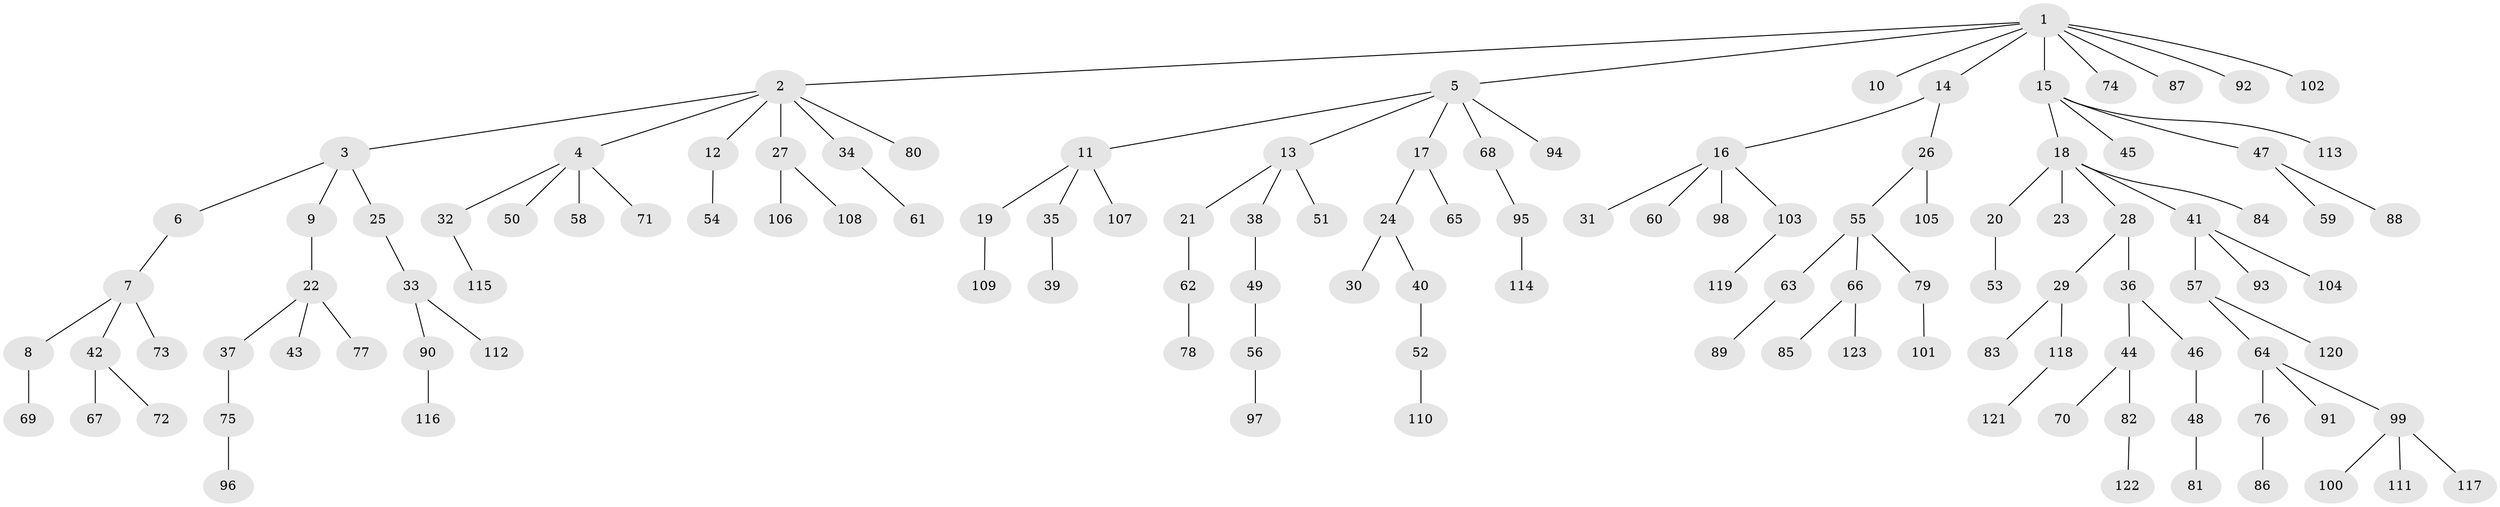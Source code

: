 // coarse degree distribution, {2: 0.2558139534883721, 4: 0.046511627906976744, 1: 0.6046511627906976, 5: 0.03488372093023256, 8: 0.011627906976744186, 11: 0.023255813953488372, 3: 0.011627906976744186, 10: 0.011627906976744186}
// Generated by graph-tools (version 1.1) at 2025/56/03/04/25 21:56:49]
// undirected, 123 vertices, 122 edges
graph export_dot {
graph [start="1"]
  node [color=gray90,style=filled];
  1;
  2;
  3;
  4;
  5;
  6;
  7;
  8;
  9;
  10;
  11;
  12;
  13;
  14;
  15;
  16;
  17;
  18;
  19;
  20;
  21;
  22;
  23;
  24;
  25;
  26;
  27;
  28;
  29;
  30;
  31;
  32;
  33;
  34;
  35;
  36;
  37;
  38;
  39;
  40;
  41;
  42;
  43;
  44;
  45;
  46;
  47;
  48;
  49;
  50;
  51;
  52;
  53;
  54;
  55;
  56;
  57;
  58;
  59;
  60;
  61;
  62;
  63;
  64;
  65;
  66;
  67;
  68;
  69;
  70;
  71;
  72;
  73;
  74;
  75;
  76;
  77;
  78;
  79;
  80;
  81;
  82;
  83;
  84;
  85;
  86;
  87;
  88;
  89;
  90;
  91;
  92;
  93;
  94;
  95;
  96;
  97;
  98;
  99;
  100;
  101;
  102;
  103;
  104;
  105;
  106;
  107;
  108;
  109;
  110;
  111;
  112;
  113;
  114;
  115;
  116;
  117;
  118;
  119;
  120;
  121;
  122;
  123;
  1 -- 2;
  1 -- 5;
  1 -- 10;
  1 -- 14;
  1 -- 15;
  1 -- 74;
  1 -- 87;
  1 -- 92;
  1 -- 102;
  2 -- 3;
  2 -- 4;
  2 -- 12;
  2 -- 27;
  2 -- 34;
  2 -- 80;
  3 -- 6;
  3 -- 9;
  3 -- 25;
  4 -- 32;
  4 -- 50;
  4 -- 58;
  4 -- 71;
  5 -- 11;
  5 -- 13;
  5 -- 17;
  5 -- 68;
  5 -- 94;
  6 -- 7;
  7 -- 8;
  7 -- 42;
  7 -- 73;
  8 -- 69;
  9 -- 22;
  11 -- 19;
  11 -- 35;
  11 -- 107;
  12 -- 54;
  13 -- 21;
  13 -- 38;
  13 -- 51;
  14 -- 16;
  14 -- 26;
  15 -- 18;
  15 -- 45;
  15 -- 47;
  15 -- 113;
  16 -- 31;
  16 -- 60;
  16 -- 98;
  16 -- 103;
  17 -- 24;
  17 -- 65;
  18 -- 20;
  18 -- 23;
  18 -- 28;
  18 -- 41;
  18 -- 84;
  19 -- 109;
  20 -- 53;
  21 -- 62;
  22 -- 37;
  22 -- 43;
  22 -- 77;
  24 -- 30;
  24 -- 40;
  25 -- 33;
  26 -- 55;
  26 -- 105;
  27 -- 106;
  27 -- 108;
  28 -- 29;
  28 -- 36;
  29 -- 83;
  29 -- 118;
  32 -- 115;
  33 -- 90;
  33 -- 112;
  34 -- 61;
  35 -- 39;
  36 -- 44;
  36 -- 46;
  37 -- 75;
  38 -- 49;
  40 -- 52;
  41 -- 57;
  41 -- 93;
  41 -- 104;
  42 -- 67;
  42 -- 72;
  44 -- 70;
  44 -- 82;
  46 -- 48;
  47 -- 59;
  47 -- 88;
  48 -- 81;
  49 -- 56;
  52 -- 110;
  55 -- 63;
  55 -- 66;
  55 -- 79;
  56 -- 97;
  57 -- 64;
  57 -- 120;
  62 -- 78;
  63 -- 89;
  64 -- 76;
  64 -- 91;
  64 -- 99;
  66 -- 85;
  66 -- 123;
  68 -- 95;
  75 -- 96;
  76 -- 86;
  79 -- 101;
  82 -- 122;
  90 -- 116;
  95 -- 114;
  99 -- 100;
  99 -- 111;
  99 -- 117;
  103 -- 119;
  118 -- 121;
}
